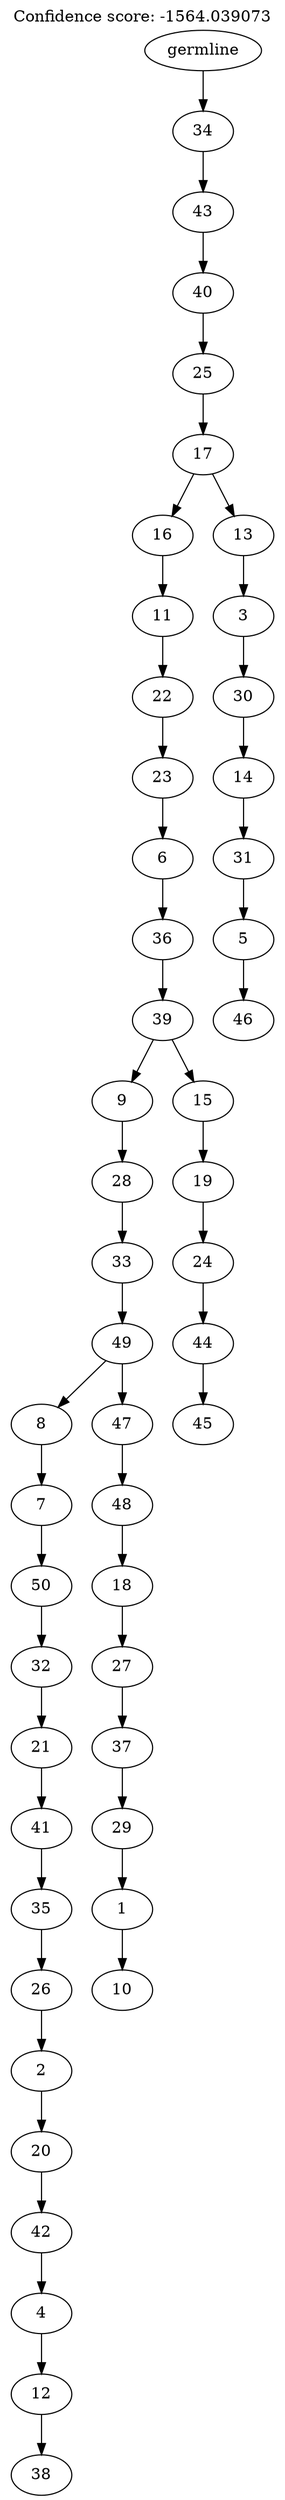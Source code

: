 digraph g {
	"49" -> "50";
	"50" [label="38"];
	"48" -> "49";
	"49" [label="12"];
	"47" -> "48";
	"48" [label="4"];
	"46" -> "47";
	"47" [label="42"];
	"45" -> "46";
	"46" [label="20"];
	"44" -> "45";
	"45" [label="2"];
	"43" -> "44";
	"44" [label="26"];
	"42" -> "43";
	"43" [label="35"];
	"41" -> "42";
	"42" [label="41"];
	"40" -> "41";
	"41" [label="21"];
	"39" -> "40";
	"40" [label="32"];
	"38" -> "39";
	"39" [label="50"];
	"37" -> "38";
	"38" [label="7"];
	"35" -> "36";
	"36" [label="10"];
	"34" -> "35";
	"35" [label="1"];
	"33" -> "34";
	"34" [label="29"];
	"32" -> "33";
	"33" [label="37"];
	"31" -> "32";
	"32" [label="27"];
	"30" -> "31";
	"31" [label="18"];
	"29" -> "30";
	"30" [label="48"];
	"28" -> "29";
	"29" [label="47"];
	"28" -> "37";
	"37" [label="8"];
	"27" -> "28";
	"28" [label="49"];
	"26" -> "27";
	"27" [label="33"];
	"25" -> "26";
	"26" [label="28"];
	"23" -> "24";
	"24" [label="45"];
	"22" -> "23";
	"23" [label="44"];
	"21" -> "22";
	"22" [label="24"];
	"20" -> "21";
	"21" [label="19"];
	"19" -> "20";
	"20" [label="15"];
	"19" -> "25";
	"25" [label="9"];
	"18" -> "19";
	"19" [label="39"];
	"17" -> "18";
	"18" [label="36"];
	"16" -> "17";
	"17" [label="6"];
	"15" -> "16";
	"16" [label="23"];
	"14" -> "15";
	"15" [label="22"];
	"13" -> "14";
	"14" [label="11"];
	"11" -> "12";
	"12" [label="46"];
	"10" -> "11";
	"11" [label="5"];
	"9" -> "10";
	"10" [label="31"];
	"8" -> "9";
	"9" [label="14"];
	"7" -> "8";
	"8" [label="30"];
	"6" -> "7";
	"7" [label="3"];
	"5" -> "6";
	"6" [label="13"];
	"5" -> "13";
	"13" [label="16"];
	"4" -> "5";
	"5" [label="17"];
	"3" -> "4";
	"4" [label="25"];
	"2" -> "3";
	"3" [label="40"];
	"1" -> "2";
	"2" [label="43"];
	"0" -> "1";
	"1" [label="34"];
	"0" [label="germline"];
	labelloc="t";
	label="Confidence score: -1564.039073";
}
